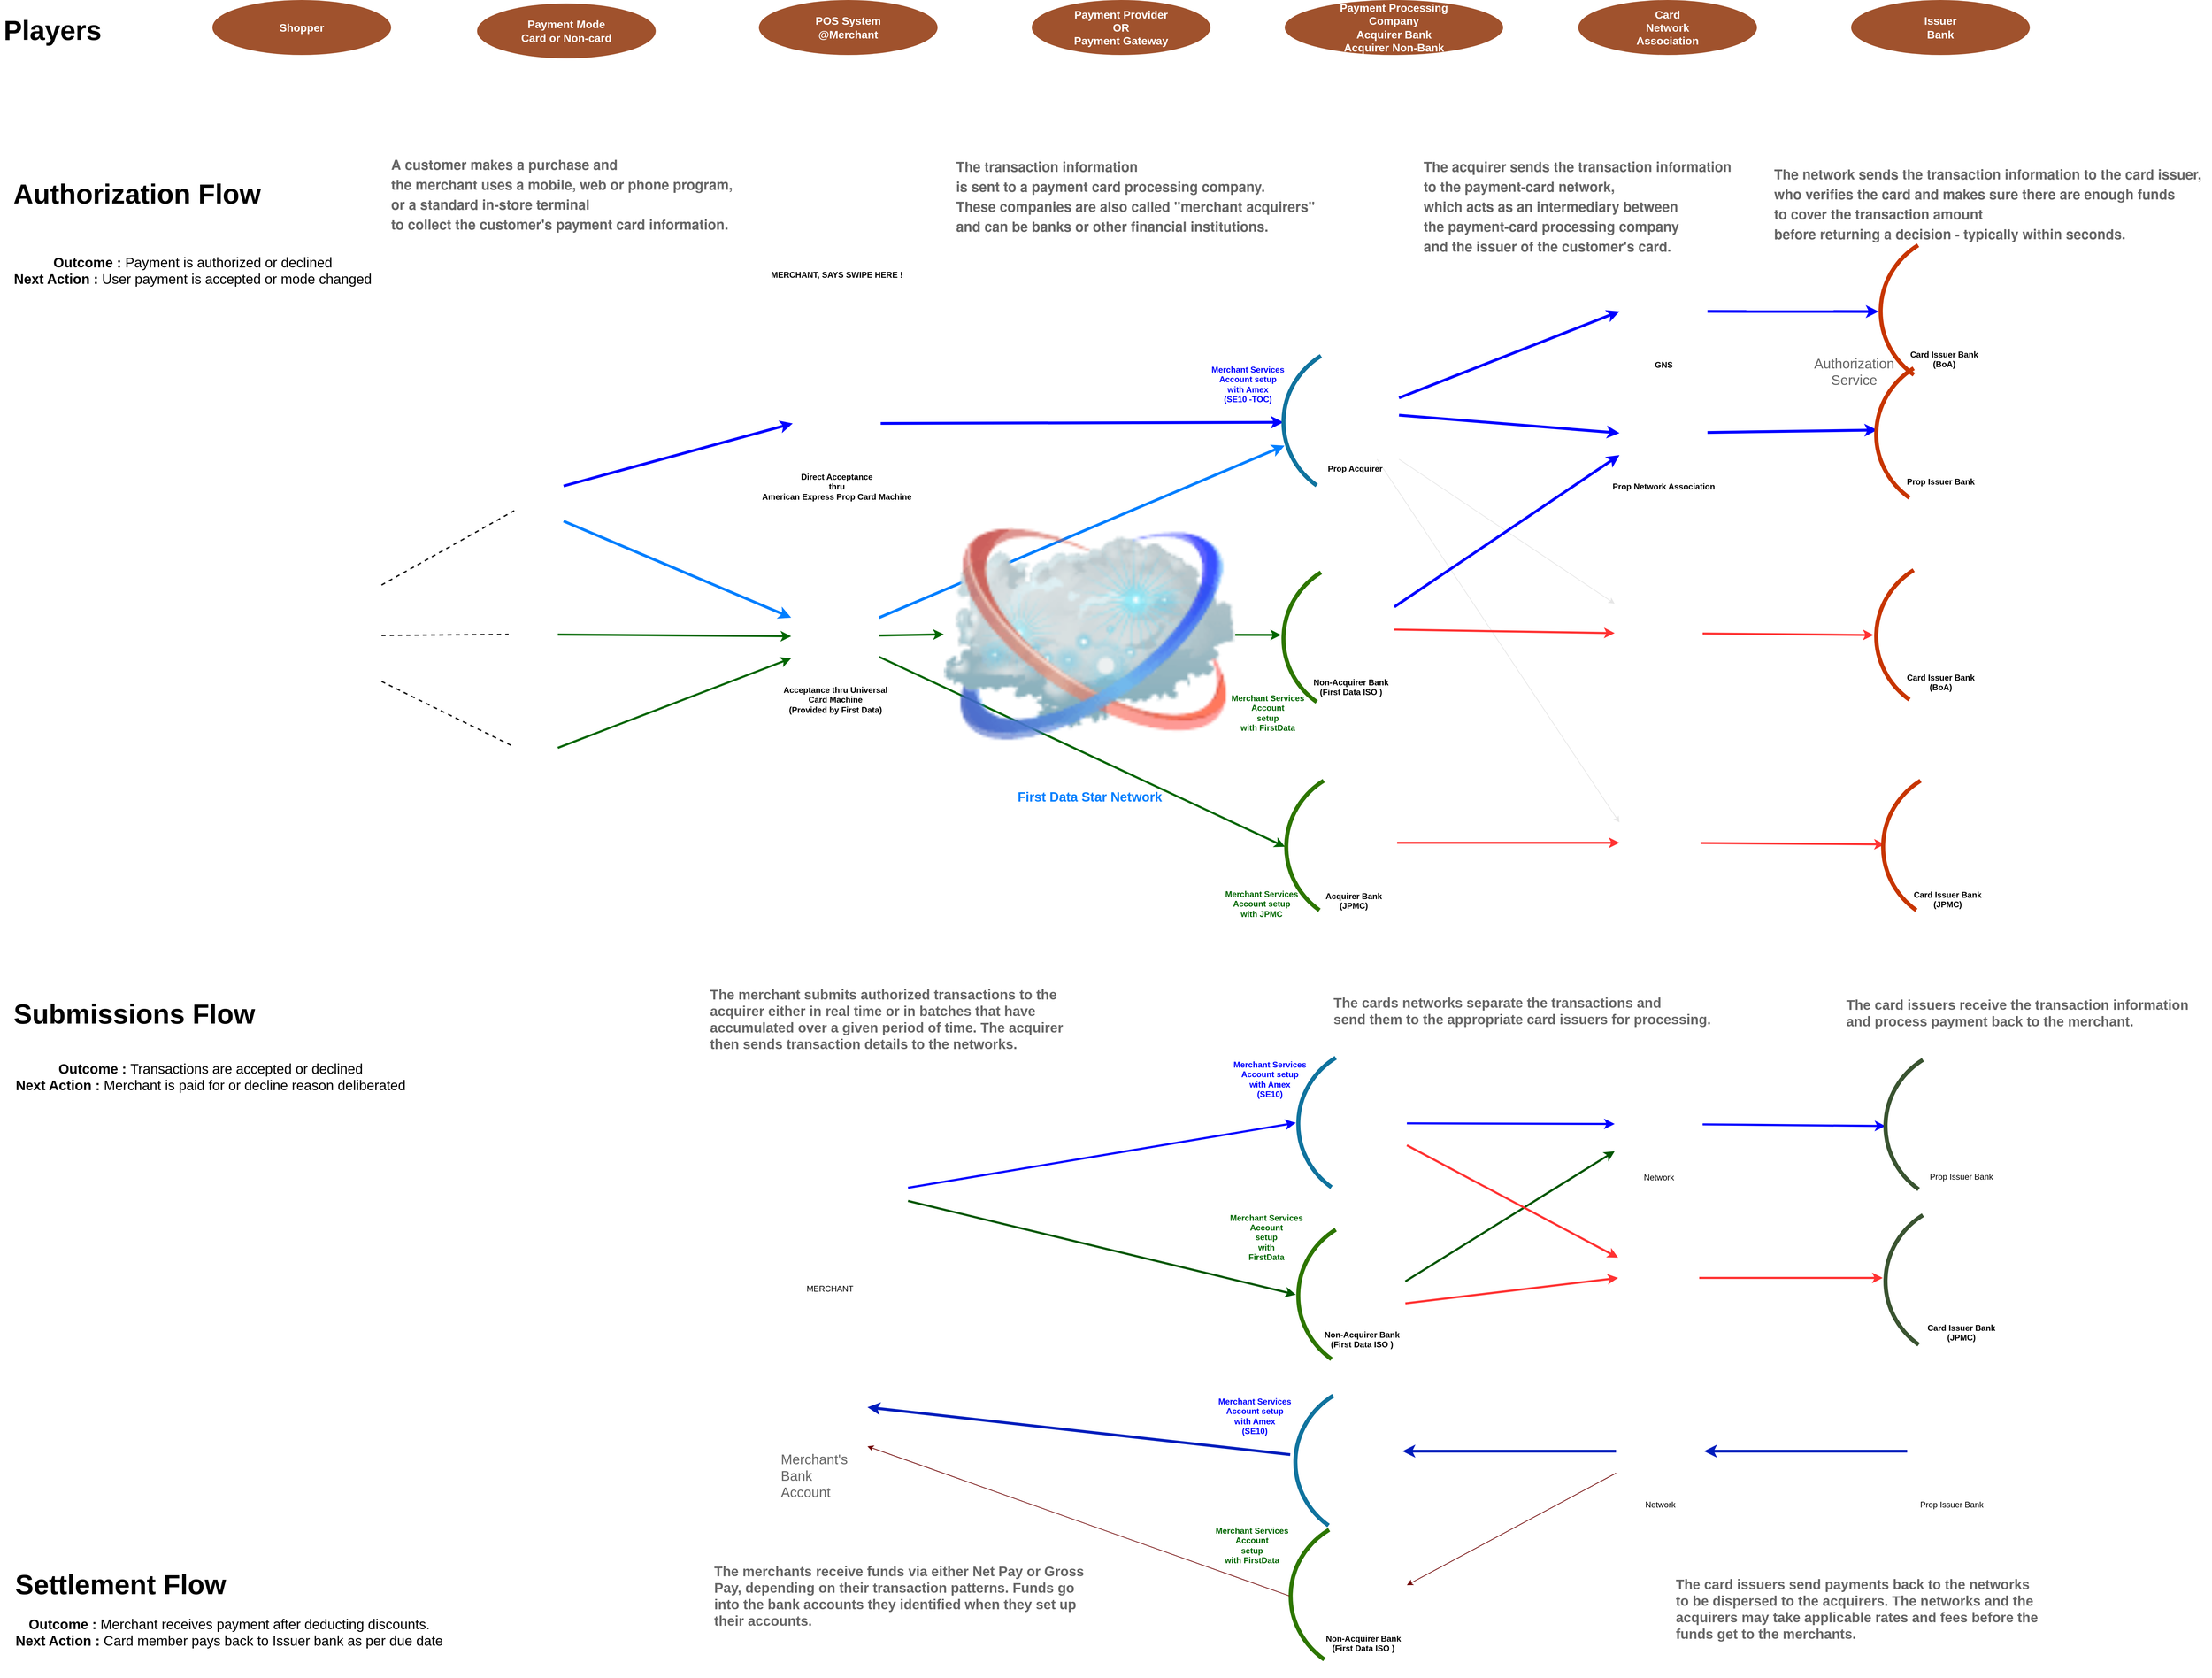 <mxfile version="13.3.1" type="github">
  <diagram id="oSIPXB206Z17o7rBIAnr" name="Page-1">
    <mxGraphModel dx="3790" dy="2255" grid="0" gridSize="10" guides="1" tooltips="1" connect="1" arrows="1" fold="1" page="1" pageScale="1" pageWidth="1100" pageHeight="850" math="0" shadow="0">
      <root>
        <mxCell id="0" />
        <mxCell id="1" parent="0" />
        <mxCell id="_1LoRcHpuMIzXkS6uosu-164" value="" style="verticalLabelPosition=bottom;verticalAlign=top;html=1;shape=mxgraph.basic.arc;strokeColor=#10739E;strokeWidth=6;startAngle=0.602;endAngle=0.909;labelBackgroundColor=none;fontSize=20;" parent="1" vertex="1">
          <mxGeometry x="809.5" y="1270" width="240" height="230" as="geometry" />
        </mxCell>
        <mxCell id="_1LoRcHpuMIzXkS6uosu-66" value="" style="edgeStyle=none;rounded=0;orthogonalLoop=1;jettySize=auto;html=1;entryX=-0.015;entryY=0.493;entryDx=0;entryDy=0;entryPerimeter=0;strokeWidth=3;strokeColor=#0000FF;fillColor=#0050ef;" parent="1" source="_1LoRcHpuMIzXkS6uosu-1" target="_1LoRcHpuMIzXkS6uosu-123" edge="1">
          <mxGeometry relative="1" as="geometry">
            <mxPoint x="711.75" y="892" as="targetPoint" />
          </mxGeometry>
        </mxCell>
        <mxCell id="_1LoRcHpuMIzXkS6uosu-1" value="MERCHANT" style="shape=image;html=1;verticalAlign=top;verticalLabelPosition=bottom;labelBackgroundColor=#ffffff;imageAspect=0;aspect=fixed;image=https://cdn0.iconfinder.com/data/icons/city-elements-filledoutline-1/64/supermarket-shopper-building-shopping_basket-business_and_finance-commerce_and_shopping-128.png" parent="1" vertex="1">
          <mxGeometry x="18" y="891" width="228" height="228" as="geometry" />
        </mxCell>
        <mxCell id="_1LoRcHpuMIzXkS6uosu-8" value="" style="rounded=0;orthogonalLoop=1;jettySize=auto;html=1;exitX=1;exitY=0.5;exitDx=0;exitDy=0;strokeColor=#0000FF;strokeWidth=4;" parent="1" source="_1LoRcHpuMIzXkS6uosu-3" target="_1LoRcHpuMIzXkS6uosu-118" edge="1">
          <mxGeometry relative="1" as="geometry">
            <mxPoint x="650.25" y="194" as="targetPoint" />
          </mxGeometry>
        </mxCell>
        <mxCell id="_1LoRcHpuMIzXkS6uosu-21" value="&lt;p class=&quot;p1&quot; style=&quot;margin: 0px ; font-stretch: normal ; font-size: 12px ; line-height: normal ; font-family: &amp;#34;helvetica neue&amp;#34;&quot;&gt;&lt;br&gt;&lt;/p&gt;" style="edgeLabel;html=1;align=center;verticalAlign=middle;resizable=0;points=[];labelBackgroundColor=none;" parent="_1LoRcHpuMIzXkS6uosu-8" vertex="1" connectable="0">
          <mxGeometry x="-0.232" y="-1" relative="1" as="geometry">
            <mxPoint x="23.57" y="-93.79" as="offset" />
          </mxGeometry>
        </mxCell>
        <mxCell id="_1LoRcHpuMIzXkS6uosu-3" value="Direct Acceptance&lt;br&gt;thru&lt;br&gt;American Express Prop Card Machine" style="shape=image;html=1;verticalAlign=top;verticalLabelPosition=bottom;labelBackgroundColor=#ffffff;imageAspect=0;aspect=fixed;image=https://cdn1.iconfinder.com/data/icons/ecommerce-free/96/Payment-128.png;fontStyle=1" parent="1" vertex="1">
          <mxGeometry x="78.25" y="-190" width="128" height="128" as="geometry" />
        </mxCell>
        <mxCell id="_1LoRcHpuMIzXkS6uosu-6" value="" style="rounded=0;orthogonalLoop=1;jettySize=auto;html=1;entryX=0;entryY=0.5;entryDx=0;entryDy=0;strokeColor=#0000FF;strokeWidth=4;exitX=1;exitY=0;exitDx=0;exitDy=0;" parent="1" source="_1LoRcHpuMIzXkS6uosu-99" target="_1LoRcHpuMIzXkS6uosu-3" edge="1">
          <mxGeometry relative="1" as="geometry">
            <mxPoint x="-167.75" y="0.988" as="sourcePoint" />
            <mxPoint x="440.25" y="194" as="targetPoint" />
          </mxGeometry>
        </mxCell>
        <mxCell id="_1LoRcHpuMIzXkS6uosu-10" value="&lt;p class=&quot;p1&quot; style=&quot;margin: 0px ; font-stretch: normal ; font-size: 12px ; line-height: normal ; font-family: &amp;#34;helvetica neue&amp;#34;&quot;&gt;&lt;br&gt;&lt;/p&gt;" style="edgeLabel;html=1;align=center;verticalAlign=middle;resizable=0;points=[];" parent="_1LoRcHpuMIzXkS6uosu-6" vertex="1" connectable="0">
          <mxGeometry x="0.045" y="-2" relative="1" as="geometry">
            <mxPoint x="22.51" y="-83.57" as="offset" />
          </mxGeometry>
        </mxCell>
        <mxCell id="_1LoRcHpuMIzXkS6uosu-17" value="" style="edgeStyle=none;rounded=0;orthogonalLoop=1;jettySize=auto;html=1;strokeColor=#007FFF;strokeWidth=4;fillColor=#6a00ff;" parent="1" source="_1LoRcHpuMIzXkS6uosu-99" target="_1LoRcHpuMIzXkS6uosu-13" edge="1">
          <mxGeometry relative="1" as="geometry">
            <mxPoint x="-167.75" y="-45.912" as="sourcePoint" />
            <mxPoint x="-87.75" y="24" as="targetPoint" />
          </mxGeometry>
        </mxCell>
        <mxCell id="_1LoRcHpuMIzXkS6uosu-38" value="" style="edgeStyle=none;rounded=0;orthogonalLoop=1;jettySize=auto;html=1;entryX=0;entryY=0.5;entryDx=0;entryDy=0;strokeWidth=4;strokeColor=#0000FF;" parent="1" source="_1LoRcHpuMIzXkS6uosu-11" target="_1LoRcHpuMIzXkS6uosu-74" edge="1">
          <mxGeometry relative="1" as="geometry">
            <mxPoint x="1060.25" y="34.0" as="targetPoint" />
          </mxGeometry>
        </mxCell>
        <mxCell id="_1LoRcHpuMIzXkS6uosu-40" value="" style="edgeStyle=none;rounded=0;orthogonalLoop=1;jettySize=auto;html=1;entryX=0;entryY=0.25;entryDx=0;entryDy=0;exitX=0.75;exitY=1;exitDx=0;exitDy=0;strokeColor=#E6E6E6;" parent="1" source="_1LoRcHpuMIzXkS6uosu-11" target="_1LoRcHpuMIzXkS6uosu-24" edge="1">
          <mxGeometry relative="1" as="geometry">
            <mxPoint x="1060.25" y="34.0" as="targetPoint" />
          </mxGeometry>
        </mxCell>
        <mxCell id="_1LoRcHpuMIzXkS6uosu-42" value="" style="edgeStyle=none;rounded=0;orthogonalLoop=1;jettySize=auto;html=1;strokeColor=#E6E6E6;exitX=1;exitY=1;exitDx=0;exitDy=0;" parent="1" source="_1LoRcHpuMIzXkS6uosu-11" target="_1LoRcHpuMIzXkS6uosu-26" edge="1">
          <mxGeometry relative="1" as="geometry">
            <mxPoint x="1060.25" y="34.0" as="targetPoint" />
          </mxGeometry>
        </mxCell>
        <mxCell id="_1LoRcHpuMIzXkS6uosu-11" value="Prop Acquirer" style="shape=image;html=1;verticalAlign=top;verticalLabelPosition=bottom;labelBackgroundColor=#ffffff;imageAspect=0;aspect=fixed;image=https://cdn1.iconfinder.com/data/icons/picons-social/57/social_amex_round-128.png;fontStyle=1" parent="1" vertex="1">
          <mxGeometry x="832.25" y="-202" width="128" height="128" as="geometry" />
        </mxCell>
        <mxCell id="_1LoRcHpuMIzXkS6uosu-23" value="" style="edgeStyle=none;rounded=0;orthogonalLoop=1;jettySize=auto;html=1;entryX=0.006;entryY=0.649;entryDx=0;entryDy=0;entryPerimeter=0;strokeColor=#007FFF;strokeWidth=4;fillColor=#6a00ff;" parent="1" source="_1LoRcHpuMIzXkS6uosu-13" target="_1LoRcHpuMIzXkS6uosu-118" edge="1">
          <mxGeometry relative="1" as="geometry">
            <mxPoint x="650.25" y="-36" as="targetPoint" />
          </mxGeometry>
        </mxCell>
        <mxCell id="_1LoRcHpuMIzXkS6uosu-83" value="" style="edgeStyle=none;rounded=0;orthogonalLoop=1;jettySize=auto;html=1;entryX=0;entryY=0.5;entryDx=0;entryDy=0;exitX=1;exitY=0.5;exitDx=0;exitDy=0;strokeWidth=3;strokeColor=#FF3333;" parent="1" source="_1LoRcHpuMIzXkS6uosu-94" target="_1LoRcHpuMIzXkS6uosu-24" edge="1">
          <mxGeometry relative="1" as="geometry">
            <mxPoint x="975.25" y="235" as="sourcePoint" />
            <mxPoint x="660.25" y="453.5" as="targetPoint" />
          </mxGeometry>
        </mxCell>
        <mxCell id="_1LoRcHpuMIzXkS6uosu-13" value="Acceptance thru Universal &lt;br&gt;Card Machine&lt;br&gt;(Provided by First Data)" style="shape=image;html=1;verticalAlign=top;verticalLabelPosition=bottom;labelBackgroundColor=#ffffff;imageAspect=0;aspect=fixed;image=https://cdn0.iconfinder.com/data/icons/maternity-and-pregnancy-2/512/169_Machine_Business_card_check_credit_card_credit_card_machine_payment-128.png;fontStyle=1" parent="1" vertex="1">
          <mxGeometry x="76" y="119.63" width="128" height="128" as="geometry" />
        </mxCell>
        <mxCell id="_1LoRcHpuMIzXkS6uosu-20" value="" style="edgeStyle=none;rounded=0;orthogonalLoop=1;jettySize=auto;html=1;entryX=0;entryY=0.75;entryDx=0;entryDy=0;strokeColor=#006600;strokeWidth=3;" parent="1" source="_1LoRcHpuMIzXkS6uosu-18" target="_1LoRcHpuMIzXkS6uosu-13" edge="1">
          <mxGeometry relative="1" as="geometry">
            <mxPoint x="-129.75" y="-116.0" as="targetPoint" />
          </mxGeometry>
        </mxCell>
        <mxCell id="_1LoRcHpuMIzXkS6uosu-18" value="" style="shape=image;html=1;verticalAlign=top;verticalLabelPosition=bottom;labelBackgroundColor=#ffffff;imageAspect=0;aspect=fixed;image=https://cdn3.iconfinder.com/data/icons/logos-and-brands-adobe/512/206_Mastercard_Credit_Card-128.png" parent="1" vertex="1">
          <mxGeometry x="-331.5" y="325" width="68" height="68" as="geometry" />
        </mxCell>
        <mxCell id="_1LoRcHpuMIzXkS6uosu-52" value="" style="edgeStyle=none;rounded=0;orthogonalLoop=1;jettySize=auto;html=1;strokeWidth=3;strokeColor=#FF3333;entryX=0.01;entryY=0.484;entryDx=0;entryDy=0;entryPerimeter=0;" parent="1" source="_1LoRcHpuMIzXkS6uosu-24" target="_1LoRcHpuMIzXkS6uosu-201" edge="1">
          <mxGeometry relative="1" as="geometry">
            <mxPoint x="1490.25" y="576.5" as="targetPoint" />
          </mxGeometry>
        </mxCell>
        <mxCell id="_1LoRcHpuMIzXkS6uosu-24" value="" style="shape=image;html=1;verticalAlign=top;verticalLabelPosition=bottom;labelBackgroundColor=none;imageAspect=0;aspect=fixed;image=https://cdn3.iconfinder.com/data/icons/circle-payment-methods-4/512/Visa-128.png" parent="1" vertex="1">
          <mxGeometry x="1281" y="425" width="118" height="118" as="geometry" />
        </mxCell>
        <mxCell id="_1LoRcHpuMIzXkS6uosu-54" value="" style="edgeStyle=none;rounded=0;orthogonalLoop=1;jettySize=auto;html=1;entryX=-0.016;entryY=0.492;entryDx=0;entryDy=0;strokeWidth=3;strokeColor=#FF3333;entryPerimeter=0;" parent="1" source="_1LoRcHpuMIzXkS6uosu-26" target="_1LoRcHpuMIzXkS6uosu-198" edge="1">
          <mxGeometry relative="1" as="geometry">
            <mxPoint x="1493" y="533" as="targetPoint" />
          </mxGeometry>
        </mxCell>
        <mxCell id="_1LoRcHpuMIzXkS6uosu-26" value="" style="shape=image;html=1;verticalAlign=top;verticalLabelPosition=bottom;labelBackgroundColor=#ffffff;imageAspect=0;aspect=fixed;image=https://cdn1.iconfinder.com/data/icons/picons-social/57/social_mastercard_round-128.png" parent="1" vertex="1">
          <mxGeometry x="1274" y="115" width="128" height="128" as="geometry" />
        </mxCell>
        <mxCell id="_1LoRcHpuMIzXkS6uosu-33" value="" style="edgeStyle=none;rounded=0;orthogonalLoop=1;jettySize=auto;html=1;entryX=0;entryY=0.5;entryDx=0;entryDy=0;strokeColor=#006600;strokeWidth=3;" parent="1" source="_1LoRcHpuMIzXkS6uosu-31" target="_1LoRcHpuMIzXkS6uosu-13" edge="1">
          <mxGeometry relative="1" as="geometry">
            <mxPoint x="-124.25" y="-202.5" as="targetPoint" />
          </mxGeometry>
        </mxCell>
        <mxCell id="_1LoRcHpuMIzXkS6uosu-31" value="" style="shape=image;html=1;verticalAlign=top;verticalLabelPosition=bottom;labelBackgroundColor=#ffffff;imageAspect=0;aspect=fixed;image=https://cdn3.iconfinder.com/data/icons/logos-and-brands-adobe/512/363_Visa_Credit_Card-128.png" parent="1" vertex="1">
          <mxGeometry x="-335" y="145.06" width="71.5" height="71.5" as="geometry" />
        </mxCell>
        <mxCell id="_1LoRcHpuMIzXkS6uosu-46" value="" style="edgeStyle=none;rounded=0;orthogonalLoop=1;jettySize=auto;html=1;strokeWidth=4;strokeColor=#0000FF;entryX=0.006;entryY=0.472;entryDx=0;entryDy=0;entryPerimeter=0;" parent="1" source="_1LoRcHpuMIzXkS6uosu-34" target="_1LoRcHpuMIzXkS6uosu-195" edge="1">
          <mxGeometry relative="1" as="geometry">
            <mxPoint x="1463" y="285" as="targetPoint" />
          </mxGeometry>
        </mxCell>
        <mxCell id="_1LoRcHpuMIzXkS6uosu-34" value="Prop Network Association" style="shape=image;html=1;verticalAlign=top;verticalLabelPosition=bottom;labelBackgroundColor=none;imageAspect=0;aspect=fixed;image=https://cdn1.iconfinder.com/data/icons/picons-social/57/social_amex_round-128.png;fontStyle=1" parent="1" vertex="1">
          <mxGeometry x="1281" y="-176" width="128" height="128" as="geometry" />
        </mxCell>
        <mxCell id="_1LoRcHpuMIzXkS6uosu-43" value="&lt;p class=&quot;p1&quot; style=&quot;margin: 0px; font-stretch: normal; line-height: normal; font-family: &amp;quot;helvetica neue&amp;quot;; font-size: 20px;&quot;&gt;The acquirer sends the transaction information&amp;nbsp;&lt;/p&gt;&lt;p class=&quot;p1&quot; style=&quot;margin: 0px; font-stretch: normal; line-height: normal; font-family: &amp;quot;helvetica neue&amp;quot;; font-size: 20px;&quot;&gt;to the payment-card network,&amp;nbsp;&lt;/p&gt;&lt;p class=&quot;p1&quot; style=&quot;margin: 0px; font-stretch: normal; line-height: normal; font-family: &amp;quot;helvetica neue&amp;quot;; font-size: 20px;&quot;&gt;which acts as an intermediary between&amp;nbsp;&lt;/p&gt;&lt;p class=&quot;p1&quot; style=&quot;margin: 0px; font-stretch: normal; line-height: normal; font-family: &amp;quot;helvetica neue&amp;quot;; font-size: 20px;&quot;&gt;the payment-card processing company&amp;nbsp;&lt;/p&gt;&lt;p class=&quot;p1&quot; style=&quot;margin: 0px; font-stretch: normal; line-height: normal; font-family: &amp;quot;helvetica neue&amp;quot;; font-size: 20px;&quot;&gt;and the issuer of the customer&#39;s card.&lt;/p&gt;" style="text;html=1;align=left;verticalAlign=top;resizable=0;points=[];autosize=1;fontStyle=1;fontSize=20;fontColor=#666666;" parent="1" vertex="1">
          <mxGeometry x="994" y="-522" width="463" height="124" as="geometry" />
        </mxCell>
        <mxCell id="_1LoRcHpuMIzXkS6uosu-44" value="Prop Issuer Bank" style="shape=image;html=1;verticalAlign=top;verticalLabelPosition=bottom;labelBackgroundColor=none;imageAspect=0;aspect=fixed;image=https://cdn1.iconfinder.com/data/icons/picons-social/57/social_amex_round-128.png;fontStyle=1" parent="1" vertex="1">
          <mxGeometry x="1684" y="-183" width="128" height="128" as="geometry" />
        </mxCell>
        <mxCell id="_1LoRcHpuMIzXkS6uosu-47" value="&lt;p class=&quot;p1&quot; style=&quot;margin: 0px; font-stretch: normal; line-height: normal; font-family: &amp;quot;helvetica neue&amp;quot;; font-size: 20px;&quot;&gt;The transaction information&amp;nbsp;&lt;/p&gt;&lt;p class=&quot;p1&quot; style=&quot;margin: 0px; font-stretch: normal; line-height: normal; font-family: &amp;quot;helvetica neue&amp;quot;; font-size: 20px;&quot;&gt;is sent to a payment card processing company.&amp;nbsp;&lt;/p&gt;&lt;p class=&quot;p1&quot; style=&quot;margin: 0px; font-stretch: normal; line-height: normal; font-family: &amp;quot;helvetica neue&amp;quot;; font-size: 20px;&quot;&gt;These companies are also called &quot;merchant acquirers&quot;&amp;nbsp;&lt;/p&gt;&lt;p class=&quot;p1&quot; style=&quot;margin: 0px; font-stretch: normal; line-height: normal; font-family: &amp;quot;helvetica neue&amp;quot;; font-size: 20px;&quot;&gt;and can be banks or other financial institutions.&lt;/p&gt;" style="text;html=1;align=left;verticalAlign=top;resizable=0;points=[];autosize=1;fontStyle=1;fontSize=20;fontColor=#666666;" parent="1" vertex="1">
          <mxGeometry x="314" y="-522" width="537" height="100" as="geometry" />
        </mxCell>
        <mxCell id="_1LoRcHpuMIzXkS6uosu-49" value="Card Issuer Bank&lt;br&gt;(BoA)" style="shape=image;html=1;verticalAlign=top;verticalLabelPosition=bottom;labelBackgroundColor=#ffffff;imageAspect=0;aspect=fixed;image=https://cdn0.iconfinder.com/data/icons/elasto-online-store/26/00-ELASTOFONT-STORE-READY_bank-128.png;fontStyle=1" parent="1" vertex="1">
          <mxGeometry x="1684" y="102.0" width="128" height="128" as="geometry" />
        </mxCell>
        <mxCell id="_1LoRcHpuMIzXkS6uosu-50" value="Card Issuer Bank&lt;br&gt;(JPMC)" style="shape=image;html=1;verticalAlign=top;verticalLabelPosition=bottom;labelBackgroundColor=#ffffff;imageAspect=0;aspect=fixed;image=https://cdn0.iconfinder.com/data/icons/elasto-online-store/26/00-ELASTOFONT-STORE-READY_bank-128.png;fontStyle=1" parent="1" vertex="1">
          <mxGeometry x="1694" y="418" width="128" height="128" as="geometry" />
        </mxCell>
        <mxCell id="_1LoRcHpuMIzXkS6uosu-62" value="&lt;p class=&quot;p1&quot; style=&quot;margin: 0px; font-stretch: normal; line-height: normal; font-family: &amp;quot;helvetica neue&amp;quot;; font-size: 20px;&quot;&gt;A customer makes a purchase and&amp;nbsp;&lt;/p&gt;&lt;p class=&quot;p1&quot; style=&quot;margin: 0px; font-stretch: normal; line-height: normal; font-family: &amp;quot;helvetica neue&amp;quot;; font-size: 20px;&quot;&gt;the merchant uses a mobile, web or phone program,&amp;nbsp;&lt;/p&gt;&lt;p class=&quot;p1&quot; style=&quot;margin: 0px; font-stretch: normal; line-height: normal; font-family: &amp;quot;helvetica neue&amp;quot;; font-size: 20px;&quot;&gt;or a standard in-store terminal&amp;nbsp;&lt;/p&gt;&lt;p class=&quot;p1&quot; style=&quot;margin: 0px; font-stretch: normal; line-height: normal; font-family: &amp;quot;helvetica neue&amp;quot;; font-size: 20px;&quot;&gt;to collect the customer&#39;s payment card information.&lt;/p&gt;" style="text;html=1;align=left;verticalAlign=top;resizable=0;points=[];autosize=1;fontStyle=1;fontSize=20;fontColor=#666666;" parent="1" vertex="1">
          <mxGeometry x="-508" y="-525" width="514" height="100" as="geometry" />
        </mxCell>
        <mxCell id="_1LoRcHpuMIzXkS6uosu-63" value="&lt;p class=&quot;p1&quot; style=&quot;margin: 0px ; font-stretch: normal ; line-height: normal ; font-family: &amp;quot;helvetica neue&amp;quot; ; font-size: 20px&quot;&gt;The network sends the transaction information to the card issuer,&amp;nbsp;&lt;/p&gt;&lt;p class=&quot;p1&quot; style=&quot;margin: 0px ; font-stretch: normal ; line-height: normal ; font-family: &amp;quot;helvetica neue&amp;quot; ; font-size: 20px&quot;&gt;who verifies the card and makes sure there are enough funds&amp;nbsp;&lt;/p&gt;&lt;p class=&quot;p1&quot; style=&quot;margin: 0px ; font-stretch: normal ; line-height: normal ; font-family: &amp;quot;helvetica neue&amp;quot; ; font-size: 20px&quot;&gt;t&lt;span style=&quot;font-size: 20px&quot;&gt;o cover the transaction amount&amp;nbsp;&lt;/span&gt;&lt;/p&gt;&lt;p class=&quot;p1&quot; style=&quot;margin: 0px ; font-stretch: normal ; line-height: normal ; font-family: &amp;quot;helvetica neue&amp;quot; ; font-size: 20px&quot;&gt;&lt;span style=&quot;font-size: 20px&quot;&gt;before returning a decision - typically within seconds.&lt;/span&gt;&lt;/p&gt;" style="text;html=1;align=left;verticalAlign=top;resizable=0;points=[];autosize=1;fontStyle=1;fontSize=20;fontColor=#666666;" parent="1" vertex="1">
          <mxGeometry x="1504" y="-510.94" width="638" height="100" as="geometry" />
        </mxCell>
        <mxCell id="_1LoRcHpuMIzXkS6uosu-69" value="" style="edgeStyle=none;rounded=0;orthogonalLoop=1;jettySize=auto;html=1;entryX=0;entryY=0.5;entryDx=0;entryDy=0;strokeWidth=3;strokeColor=#0000FF;fillColor=#0050ef;" parent="1" source="_1LoRcHpuMIzXkS6uosu-64" target="_1LoRcHpuMIzXkS6uosu-67" edge="1">
          <mxGeometry relative="1" as="geometry">
            <mxPoint x="1051.75" y="892" as="targetPoint" />
          </mxGeometry>
        </mxCell>
        <mxCell id="_1LoRcHpuMIzXkS6uosu-64" value="" style="shape=image;html=1;verticalAlign=top;verticalLabelPosition=bottom;labelBackgroundColor=#ffffff;imageAspect=0;aspect=fixed;image=https://cdn1.iconfinder.com/data/icons/picons-social/57/social_amex_round-128.png" parent="1" vertex="1">
          <mxGeometry x="843.75" y="828" width="128" height="128" as="geometry" />
        </mxCell>
        <mxCell id="_1LoRcHpuMIzXkS6uosu-73" value="" style="edgeStyle=none;rounded=0;orthogonalLoop=1;jettySize=auto;html=1;entryX=-0.001;entryY=0.5;entryDx=0;entryDy=0;strokeWidth=3;strokeColor=#0000FF;fillColor=#0050ef;entryPerimeter=0;" parent="1" source="_1LoRcHpuMIzXkS6uosu-67" target="_1LoRcHpuMIzXkS6uosu-202" edge="1">
          <mxGeometry relative="1" as="geometry">
            <mxPoint x="1703.75" y="892" as="targetPoint" />
          </mxGeometry>
        </mxCell>
        <mxCell id="_1LoRcHpuMIzXkS6uosu-67" value="Network" style="shape=image;html=1;verticalAlign=top;verticalLabelPosition=bottom;labelBackgroundColor=#ffffff;imageAspect=0;aspect=fixed;image=https://cdn1.iconfinder.com/data/icons/picons-social/57/social_amex_round-128.png" parent="1" vertex="1">
          <mxGeometry x="1274" y="829" width="128" height="128" as="geometry" />
        </mxCell>
        <mxCell id="_1LoRcHpuMIzXkS6uosu-77" value="" style="edgeStyle=none;rounded=0;orthogonalLoop=1;jettySize=auto;html=1;entryX=-0.012;entryY=0.501;entryDx=0;entryDy=0;strokeWidth=4;strokeColor=#0000FF;entryPerimeter=0;" parent="1" source="_1LoRcHpuMIzXkS6uosu-74" target="_1LoRcHpuMIzXkS6uosu-196" edge="1">
          <mxGeometry relative="1" as="geometry">
            <mxPoint x="1503" y="315" as="targetPoint" />
          </mxGeometry>
        </mxCell>
        <mxCell id="_1LoRcHpuMIzXkS6uosu-74" value="GNS" style="shape=image;html=1;verticalAlign=top;verticalLabelPosition=bottom;labelBackgroundColor=none;imageAspect=0;aspect=fixed;image=https://cdn1.iconfinder.com/data/icons/picons-social/57/social_amex_round-128.png;fontStyle=1" parent="1" vertex="1">
          <mxGeometry x="1281" y="-353" width="128" height="128" as="geometry" />
        </mxCell>
        <mxCell id="_1LoRcHpuMIzXkS6uosu-75" value="Card Issuer Bank&lt;br&gt;(BoA)" style="shape=image;html=1;verticalAlign=top;verticalLabelPosition=bottom;labelBackgroundColor=#ffffff;imageAspect=0;aspect=fixed;image=https://cdn0.iconfinder.com/data/icons/elasto-online-store/26/00-ELASTOFONT-STORE-READY_bank-128.png;fontStyle=1" parent="1" vertex="1">
          <mxGeometry x="1689" y="-368" width="128" height="128" as="geometry" />
        </mxCell>
        <mxCell id="_1LoRcHpuMIzXkS6uosu-80" value="" style="edgeStyle=none;rounded=0;orthogonalLoop=1;jettySize=auto;html=1;entryX=0;entryY=0.5;entryDx=0;entryDy=0;exitX=1;exitY=0.5;exitDx=0;exitDy=0;strokeWidth=4;strokeColor=#0000FF;" parent="1" source="_1LoRcHpuMIzXkS6uosu-11" target="_1LoRcHpuMIzXkS6uosu-34" edge="1">
          <mxGeometry relative="1" as="geometry">
            <mxPoint x="970.25" y="28.688" as="sourcePoint" />
            <mxPoint x="1307.25" y="264" as="targetPoint" />
          </mxGeometry>
        </mxCell>
        <mxCell id="_1LoRcHpuMIzXkS6uosu-81" value="Prop Issuer Bank" style="shape=image;html=1;verticalAlign=top;verticalLabelPosition=bottom;labelBackgroundColor=none;imageAspect=0;aspect=fixed;image=https://cdn1.iconfinder.com/data/icons/picons-social/57/social_amex_round-128.png" parent="1" vertex="1">
          <mxGeometry x="1713.75" y="828" width="128" height="128" as="geometry" />
        </mxCell>
        <mxCell id="_1LoRcHpuMIzXkS6uosu-84" value="" style="edgeStyle=none;rounded=0;orthogonalLoop=1;jettySize=auto;html=1;entryX=0;entryY=0.5;entryDx=0;entryDy=0;strokeColor=#FF3333;strokeWidth=3;" parent="1" source="_1LoRcHpuMIzXkS6uosu-95" target="_1LoRcHpuMIzXkS6uosu-26" edge="1">
          <mxGeometry relative="1" as="geometry">
            <mxPoint x="978" y="676.5" as="sourcePoint" />
            <mxPoint x="1325" y="467.5" as="targetPoint" />
          </mxGeometry>
        </mxCell>
        <mxCell id="_1LoRcHpuMIzXkS6uosu-87" value="" style="edgeStyle=none;rounded=0;orthogonalLoop=1;jettySize=auto;html=1;entryX=-0.015;entryY=0.477;entryDx=0;entryDy=0;entryPerimeter=0;strokeWidth=3;strokeColor=#006600;" parent="1" source="_1LoRcHpuMIzXkS6uosu-113" target="_1LoRcHpuMIzXkS6uosu-119" edge="1">
          <mxGeometry relative="1" as="geometry">
            <mxPoint x="560.25" y="-248.014" as="sourcePoint" />
            <mxPoint x="837.25" y="-252.5" as="targetPoint" />
          </mxGeometry>
        </mxCell>
        <mxCell id="_1LoRcHpuMIzXkS6uosu-88" value="" style="edgeStyle=none;rounded=0;orthogonalLoop=1;jettySize=auto;html=1;entryX=-0.008;entryY=0.499;entryDx=0;entryDy=0;entryPerimeter=0;strokeColor=#006600;strokeWidth=3;" parent="1" source="_1LoRcHpuMIzXkS6uosu-13" target="_1LoRcHpuMIzXkS6uosu-120" edge="1">
          <mxGeometry relative="1" as="geometry">
            <mxPoint x="560.25" y="-269.89" as="sourcePoint" />
            <mxPoint x="837.25" y="-471" as="targetPoint" />
          </mxGeometry>
        </mxCell>
        <mxCell id="_1LoRcHpuMIzXkS6uosu-91" value="Merchant Services&lt;br&gt;Account setup &lt;br&gt;with Amex&lt;br&gt;(SE10 -TOC)" style="text;html=1;align=center;verticalAlign=middle;resizable=0;points=[];autosize=1;fontStyle=1;fontColor=#0000FF;" parent="1" vertex="1">
          <mxGeometry x="680" y="-213" width="120" height="60" as="geometry" />
        </mxCell>
        <mxCell id="_1LoRcHpuMIzXkS6uosu-94" value="Acquirer Bank&lt;br&gt;(JPMC)" style="shape=image;html=1;verticalAlign=top;verticalLabelPosition=bottom;labelBackgroundColor=#ffffff;imageAspect=0;aspect=fixed;image=https://cdn0.iconfinder.com/data/icons/elasto-online-store/26/00-ELASTOFONT-STORE-READY_bank-128.png;fontStyle=1" parent="1" vertex="1">
          <mxGeometry x="829.5" y="420" width="128" height="128" as="geometry" />
        </mxCell>
        <mxCell id="_1LoRcHpuMIzXkS6uosu-95" value="Non-Acquirer Bank&lt;br&gt;(First Data ISO )" style="shape=image;html=1;verticalAlign=top;verticalLabelPosition=bottom;labelBackgroundColor=#ffffff;imageAspect=0;aspect=fixed;image=https://cdn0.iconfinder.com/data/icons/elasto-online-store/26/00-ELASTOFONT-STORE-READY_bank-128.png;fontStyle=1" parent="1" vertex="1">
          <mxGeometry x="825.5" y="108.81" width="128" height="128" as="geometry" />
        </mxCell>
        <mxCell id="_1LoRcHpuMIzXkS6uosu-99" value="" style="shape=image;html=1;verticalAlign=top;verticalLabelPosition=bottom;labelBackgroundColor=#ffffff;imageAspect=0;aspect=fixed;image=https://cdn0.iconfinder.com/data/icons/IS_credit-cards-full_final/128/american_express_platinum.png" parent="1" vertex="1">
          <mxGeometry x="-326.87" y="-35" width="71.75" height="71.75" as="geometry" />
        </mxCell>
        <mxCell id="_1LoRcHpuMIzXkS6uosu-103" value="Payment Provider&lt;br style=&quot;font-size: 16px;&quot;&gt;OR&lt;br style=&quot;font-size: 16px;&quot;&gt;Payment Gateway" style="ellipse;whiteSpace=wrap;html=1;labelBackgroundColor=none;fillColor=#a0522d;strokeColor=none;fontStyle=1;fontSize=16;fontColor=#ffffff;verticalAlign=middle;" parent="1" vertex="1">
          <mxGeometry x="426" y="-742" width="260" height="80" as="geometry" />
        </mxCell>
        <mxCell id="_1LoRcHpuMIzXkS6uosu-104" value="Payment Mode&lt;br style=&quot;font-size: 16px;&quot;&gt;Card or Non-card" style="ellipse;whiteSpace=wrap;html=1;labelBackgroundColor=none;fillColor=#a0522d;strokeColor=none;fontStyle=1;fontSize=16;fontColor=#ffffff;verticalAlign=middle;" parent="1" vertex="1">
          <mxGeometry x="-381" y="-737" width="260" height="80" as="geometry" />
        </mxCell>
        <mxCell id="_1LoRcHpuMIzXkS6uosu-105" value="Payment Processing &lt;br&gt;Company&lt;br style=&quot;font-size: 16px&quot;&gt;Acquirer Bank&lt;br style=&quot;font-size: 16px&quot;&gt;Acquirer Non-Bank" style="ellipse;whiteSpace=wrap;html=1;labelBackgroundColor=none;fillColor=#a0522d;strokeColor=none;fontStyle=1;fontSize=16;fontColor=#ffffff;verticalAlign=middle;" parent="1" vertex="1">
          <mxGeometry x="794" y="-742" width="317.75" height="80" as="geometry" />
        </mxCell>
        <mxCell id="_1LoRcHpuMIzXkS6uosu-106" value="Card &lt;br style=&quot;font-size: 16px;&quot;&gt;Network&lt;br style=&quot;font-size: 16px;&quot;&gt;Association" style="ellipse;whiteSpace=wrap;html=1;labelBackgroundColor=none;fillColor=#a0522d;strokeColor=none;fontStyle=1;fontSize=16;fontColor=#ffffff;verticalAlign=middle;" parent="1" vertex="1">
          <mxGeometry x="1221" y="-742" width="260" height="80" as="geometry" />
        </mxCell>
        <mxCell id="_1LoRcHpuMIzXkS6uosu-107" value="Issuer&lt;br style=&quot;font-size: 16px;&quot;&gt;Bank" style="ellipse;whiteSpace=wrap;html=1;labelBackgroundColor=none;fillColor=#a0522d;strokeColor=none;fontStyle=1;fontSize=16;fontColor=#ffffff;verticalAlign=middle;" parent="1" vertex="1">
          <mxGeometry x="1618" y="-742" width="260" height="80" as="geometry" />
        </mxCell>
        <mxCell id="_1LoRcHpuMIzXkS6uosu-108" value="Authorization Flow" style="text;html=1;align=center;verticalAlign=middle;resizable=0;points=[];autosize=1;fontStyle=1;fontSize=40;" parent="1" vertex="1">
          <mxGeometry x="-1061" y="-486.94" width="370" height="52" as="geometry" />
        </mxCell>
        <mxCell id="_1LoRcHpuMIzXkS6uosu-109" value="&lt;div style=&quot;text-align: left ; font-size: 20px&quot;&gt;&lt;font style=&quot;font-size: 20px&quot;&gt;The cards networks separate the transactions and&amp;nbsp;&lt;/font&gt;&lt;/div&gt;&lt;div style=&quot;text-align: left ; font-size: 20px&quot;&gt;&lt;font style=&quot;font-size: 20px&quot;&gt;send them to the appropriate card issuers for processing.&lt;/font&gt;&lt;/div&gt;&lt;div style=&quot;text-align: left ; font-size: 20px&quot;&gt;&lt;br&gt;&lt;/div&gt;" style="text;html=1;align=center;verticalAlign=middle;resizable=0;points=[];autosize=1;fontStyle=1;fontSize=40;fontColor=#666666;" parent="1" vertex="1">
          <mxGeometry x="859" y="665.5" width="559" height="148" as="geometry" />
        </mxCell>
        <mxCell id="_1LoRcHpuMIzXkS6uosu-110" value="Settlement Flow" style="text;html=1;align=center;verticalAlign=middle;resizable=0;points=[];autosize=1;fontStyle=1;fontSize=40;" parent="1" vertex="1">
          <mxGeometry x="-1058" y="1536" width="316" height="52" as="geometry" />
        </mxCell>
        <mxCell id="_1LoRcHpuMIzXkS6uosu-114" value="POS System&lt;br&gt;@Merchant" style="ellipse;whiteSpace=wrap;html=1;labelBackgroundColor=none;fillColor=#a0522d;strokeColor=none;fontStyle=1;fontSize=16;fontColor=#ffffff;verticalAlign=middle;" parent="1" vertex="1">
          <mxGeometry x="29" y="-742" width="260" height="80" as="geometry" />
        </mxCell>
        <mxCell id="_1LoRcHpuMIzXkS6uosu-115" value="" style="edgeStyle=none;rounded=0;orthogonalLoop=1;jettySize=auto;html=1;entryX=0;entryY=0.5;entryDx=0;entryDy=0;strokeColor=#006600;strokeWidth=3;" parent="1" source="_1LoRcHpuMIzXkS6uosu-13" target="_1LoRcHpuMIzXkS6uosu-113" edge="1">
          <mxGeometry relative="1" as="geometry">
            <mxPoint x="206.25" y="-256" as="sourcePoint" />
            <mxPoint x="822.25" y="-256" as="targetPoint" />
          </mxGeometry>
        </mxCell>
        <mxCell id="_1LoRcHpuMIzXkS6uosu-118" value="" style="verticalLabelPosition=bottom;verticalAlign=top;html=1;shape=mxgraph.basic.arc;strokeColor=#10739E;strokeWidth=6;startAngle=0.602;endAngle=0.908;labelBackgroundColor=none;fontSize=20;" parent="1" vertex="1">
          <mxGeometry x="792.25" y="-243" width="240" height="230" as="geometry" />
        </mxCell>
        <mxCell id="_1LoRcHpuMIzXkS6uosu-119" value="" style="verticalLabelPosition=bottom;verticalAlign=top;html=1;shape=mxgraph.basic.arc;strokeColor=#2D7600;strokeWidth=6;startAngle=0.602;endAngle=0.908;labelBackgroundColor=none;fontSize=20;fillColor=#60a917;fontColor=#ffffff;" parent="1" vertex="1">
          <mxGeometry x="792.25" y="72" width="240" height="230" as="geometry" />
        </mxCell>
        <mxCell id="_1LoRcHpuMIzXkS6uosu-120" value="" style="verticalLabelPosition=bottom;verticalAlign=top;html=1;shape=mxgraph.basic.arc;strokeColor=#2D7600;strokeWidth=6;startAngle=0.602;endAngle=0.908;labelBackgroundColor=none;fontSize=20;fillColor=#60a917;fontColor=#ffffff;" parent="1" vertex="1">
          <mxGeometry x="796.25" y="375" width="240" height="230" as="geometry" />
        </mxCell>
        <mxCell id="_1LoRcHpuMIzXkS6uosu-121" value="Merchant&amp;nbsp;Services&lt;br&gt;Account &lt;br&gt;setup &lt;br&gt;with FirstData" style="text;html=1;align=center;verticalAlign=middle;resizable=0;points=[];autosize=1;fontStyle=1;fontColor=#006600;" parent="1" vertex="1">
          <mxGeometry x="709" y="265" width="120" height="60" as="geometry" />
        </mxCell>
        <mxCell id="_1LoRcHpuMIzXkS6uosu-122" value="Merchant Services&lt;br&gt;Account setup &lt;br&gt;with JPMC" style="text;html=1;align=center;verticalAlign=middle;resizable=0;points=[];autosize=1;fontStyle=1;fontColor=#006600;" parent="1" vertex="1">
          <mxGeometry x="700" y="548" width="120" height="50" as="geometry" />
        </mxCell>
        <mxCell id="_1LoRcHpuMIzXkS6uosu-123" value="" style="verticalLabelPosition=bottom;verticalAlign=top;html=1;shape=mxgraph.basic.arc;strokeColor=#10739E;strokeWidth=6;startAngle=0.602;endAngle=0.908;labelBackgroundColor=none;fontSize=20;" parent="1" vertex="1">
          <mxGeometry x="813.75" y="778" width="240" height="230" as="geometry" />
        </mxCell>
        <mxCell id="_1LoRcHpuMIzXkS6uosu-128" value="" style="edgeStyle=none;rounded=0;orthogonalLoop=1;jettySize=auto;html=1;strokeColor=#001DBC;fontSize=20;entryX=1;entryY=0.5;entryDx=0;entryDy=0;fillColor=#0050ef;strokeWidth=4;" parent="1" source="_1LoRcHpuMIzXkS6uosu-124" target="_1LoRcHpuMIzXkS6uosu-125" edge="1">
          <mxGeometry relative="1" as="geometry">
            <mxPoint x="1619.53" y="1441" as="targetPoint" />
          </mxGeometry>
        </mxCell>
        <mxCell id="_1LoRcHpuMIzXkS6uosu-124" value="Prop Issuer Bank" style="shape=image;html=1;verticalAlign=top;verticalLabelPosition=bottom;labelBackgroundColor=none;imageAspect=0;aspect=fixed;image=https://cdn1.iconfinder.com/data/icons/picons-social/57/social_amex_round-128.png" parent="1" vertex="1">
          <mxGeometry x="1699.53" y="1305" width="128" height="128" as="geometry" />
        </mxCell>
        <mxCell id="_1LoRcHpuMIzXkS6uosu-130" value="" style="edgeStyle=none;rounded=0;orthogonalLoop=1;jettySize=auto;html=1;strokeColor=#001DBC;fontSize=20;fillColor=#0050ef;strokeWidth=4;" parent="1" source="_1LoRcHpuMIzXkS6uosu-125" target="_1LoRcHpuMIzXkS6uosu-126" edge="1">
          <mxGeometry relative="1" as="geometry">
            <mxPoint x="1224.53" y="1441" as="targetPoint" />
          </mxGeometry>
        </mxCell>
        <mxCell id="_1LoRcHpuMIzXkS6uosu-125" value="Network" style="shape=image;html=1;verticalAlign=top;verticalLabelPosition=bottom;labelBackgroundColor=#ffffff;imageAspect=0;aspect=fixed;image=https://cdn1.iconfinder.com/data/icons/picons-social/57/social_amex_round-128.png" parent="1" vertex="1">
          <mxGeometry x="1276.0" y="1305" width="128" height="128" as="geometry" />
        </mxCell>
        <mxCell id="_1LoRcHpuMIzXkS6uosu-132" value="" style="edgeStyle=none;rounded=0;orthogonalLoop=1;jettySize=auto;html=1;strokeColor=#001DBC;fontSize=20;fillColor=#0050ef;strokeWidth=4;" parent="1" target="_1LoRcHpuMIzXkS6uosu-217" edge="1">
          <mxGeometry relative="1" as="geometry">
            <mxPoint x="802" y="1374" as="sourcePoint" />
            <mxPoint x="279.53" y="1489" as="targetPoint" />
          </mxGeometry>
        </mxCell>
        <mxCell id="_1LoRcHpuMIzXkS6uosu-126" value="" style="shape=image;html=1;verticalAlign=top;verticalLabelPosition=bottom;labelBackgroundColor=#ffffff;imageAspect=0;aspect=fixed;image=https://cdn1.iconfinder.com/data/icons/picons-social/57/social_amex_round-128.png" parent="1" vertex="1">
          <mxGeometry x="837.28" y="1305" width="128" height="128" as="geometry" />
        </mxCell>
        <mxCell id="_1LoRcHpuMIzXkS6uosu-135" value="MERCHANT, SAYS SWIPE HERE !" style="shape=image;html=1;verticalAlign=top;verticalLabelPosition=bottom;labelBackgroundColor=#ffffff;imageAspect=0;aspect=fixed;image=https://cdn0.iconfinder.com/data/icons/city-elements-filledoutline-1/64/supermarket-shopper-building-shopping_basket-business_and_finance-commerce_and_shopping-128.png;fontStyle=1" parent="1" vertex="1">
          <mxGeometry x="64.78" y="-510.94" width="154.94" height="154.94" as="geometry" />
        </mxCell>
        <mxCell id="_1LoRcHpuMIzXkS6uosu-137" value="Shopper" style="ellipse;whiteSpace=wrap;html=1;labelBackgroundColor=none;fillColor=#a0522d;strokeColor=none;fontStyle=1;fontSize=16;fontColor=#ffffff;verticalAlign=middle;" parent="1" vertex="1">
          <mxGeometry x="-766" y="-742" width="260" height="80" as="geometry" />
        </mxCell>
        <mxCell id="_1LoRcHpuMIzXkS6uosu-141" value="" style="edgeStyle=none;rounded=0;orthogonalLoop=1;jettySize=auto;html=1;strokeColor=#1A1A1A;fontSize=20;endArrow=none;endFill=0;jumpSize=11;strokeWidth=2;dashed=1;" parent="1" source="_1LoRcHpuMIzXkS6uosu-139" target="_1LoRcHpuMIzXkS6uosu-18" edge="1">
          <mxGeometry relative="1" as="geometry">
            <mxPoint x="-422" y="-252.5" as="targetPoint" />
          </mxGeometry>
        </mxCell>
        <mxCell id="_1LoRcHpuMIzXkS6uosu-143" value="" style="edgeStyle=none;rounded=0;jumpSize=11;orthogonalLoop=1;jettySize=auto;html=1;endArrow=none;endFill=0;strokeColor=#1A1A1A;strokeWidth=2;fontSize=20;entryX=0;entryY=0.5;entryDx=0;entryDy=0;dashed=1;" parent="1" source="_1LoRcHpuMIzXkS6uosu-139" target="_1LoRcHpuMIzXkS6uosu-31" edge="1">
          <mxGeometry relative="1" as="geometry">
            <mxPoint x="-636" y="-466.5" as="targetPoint" />
          </mxGeometry>
        </mxCell>
        <mxCell id="_1LoRcHpuMIzXkS6uosu-145" value="" style="edgeStyle=none;rounded=0;jumpSize=11;orthogonalLoop=1;jettySize=auto;html=1;endArrow=none;endFill=0;strokeColor=#1A1A1A;strokeWidth=2;fontSize=20;entryX=0;entryY=0.5;entryDx=0;entryDy=0;dashed=1;" parent="1" source="_1LoRcHpuMIzXkS6uosu-139" target="_1LoRcHpuMIzXkS6uosu-99" edge="1">
          <mxGeometry relative="1" as="geometry">
            <mxPoint x="-636" y="-38.5" as="targetPoint" />
          </mxGeometry>
        </mxCell>
        <mxCell id="_1LoRcHpuMIzXkS6uosu-139" value="" style="shape=image;html=1;verticalAlign=top;verticalLabelPosition=bottom;labelBackgroundColor=#ffffff;imageAspect=0;aspect=fixed;image=https://cdn4.iconfinder.com/data/icons/stick-figures-in-motion/100/stickfigure_8-128.png;fontSize=20;" parent="1" vertex="1">
          <mxGeometry x="-786" y="50.63" width="266" height="266" as="geometry" />
        </mxCell>
        <mxCell id="_1LoRcHpuMIzXkS6uosu-148" value="" style="edgeStyle=none;rounded=0;orthogonalLoop=1;jettySize=auto;html=1;entryX=-0.015;entryY=0.493;entryDx=0;entryDy=0;entryPerimeter=0;exitX=1;exitY=0.5;exitDx=0;exitDy=0;strokeWidth=3;strokeColor=#005700;fillColor=#008a00;" parent="1" source="_1LoRcHpuMIzXkS6uosu-1" target="_1LoRcHpuMIzXkS6uosu-155" edge="1">
          <mxGeometry relative="1" as="geometry">
            <mxPoint x="711.75" y="1122" as="targetPoint" />
            <mxPoint x="291.75" y="1121.89" as="sourcePoint" />
          </mxGeometry>
        </mxCell>
        <mxCell id="_1LoRcHpuMIzXkS6uosu-150" value="" style="edgeStyle=none;rounded=0;orthogonalLoop=1;jettySize=auto;html=1;strokeWidth=3;strokeColor=#005700;fillColor=#008a00;exitX=1;exitY=0.5;exitDx=0;exitDy=0;" parent="1" source="_1LoRcHpuMIzXkS6uosu-156" target="_1LoRcHpuMIzXkS6uosu-67" edge="1">
          <mxGeometry relative="1" as="geometry">
            <mxPoint x="1263.86" y="1122.0" as="targetPoint" />
            <mxPoint x="971.75" y="1122" as="sourcePoint" />
          </mxGeometry>
        </mxCell>
        <mxCell id="_1LoRcHpuMIzXkS6uosu-155" value="" style="verticalLabelPosition=bottom;verticalAlign=top;html=1;shape=mxgraph.basic.arc;strokeColor=#2D7600;strokeWidth=6;startAngle=0.602;endAngle=0.908;labelBackgroundColor=none;fontSize=20;fillColor=#60a917;fontColor=#ffffff;" parent="1" vertex="1">
          <mxGeometry x="813.75" y="1028" width="240" height="230" as="geometry" />
        </mxCell>
        <mxCell id="_1LoRcHpuMIzXkS6uosu-156" value="Non-Acquirer Bank&lt;br&gt;(First Data ISO )" style="shape=image;html=1;verticalAlign=top;verticalLabelPosition=bottom;labelBackgroundColor=#ffffff;imageAspect=0;aspect=fixed;image=https://cdn0.iconfinder.com/data/icons/elasto-online-store/26/00-ELASTOFONT-STORE-READY_bank-128.png;fontStyle=1" parent="1" vertex="1">
          <mxGeometry x="841.5" y="1058" width="128" height="128" as="geometry" />
        </mxCell>
        <mxCell id="_1LoRcHpuMIzXkS6uosu-157" value="" style="edgeStyle=none;rounded=0;orthogonalLoop=1;jettySize=auto;html=1;entryX=0;entryY=0.75;entryDx=0;entryDy=0;exitX=1;exitY=0.25;exitDx=0;exitDy=0;strokeColor=#0000FF;strokeWidth=4;" parent="1" source="_1LoRcHpuMIzXkS6uosu-95" target="_1LoRcHpuMIzXkS6uosu-34" edge="1">
          <mxGeometry relative="1" as="geometry">
            <mxPoint x="960.25" y="-242.5" as="sourcePoint" />
            <mxPoint x="1312.25" y="-242.5" as="targetPoint" />
          </mxGeometry>
        </mxCell>
        <mxCell id="_1LoRcHpuMIzXkS6uosu-159" value="Merchant Services&lt;br&gt;Account setup &lt;br&gt;with Amex&lt;br&gt;(SE10)" style="text;html=1;align=center;verticalAlign=middle;resizable=0;points=[];autosize=1;fontStyle=1;fontColor=#0000FF;" parent="1" vertex="1">
          <mxGeometry x="711.5" y="798" width="120" height="60" as="geometry" />
        </mxCell>
        <mxCell id="_1LoRcHpuMIzXkS6uosu-165" value="Merchant Services&lt;br&gt;Account setup &lt;br&gt;with Amex&lt;br&gt;(SE10)" style="text;html=1;align=center;verticalAlign=middle;resizable=0;points=[];autosize=1;fontStyle=1;fontColor=#0000FF;" parent="1" vertex="1">
          <mxGeometry x="689.5" y="1288" width="120" height="60" as="geometry" />
        </mxCell>
        <mxCell id="_1LoRcHpuMIzXkS6uosu-113" value="First Data Star Network" style="image;html=1;labelBackgroundColor=none;image=img/lib/clip_art/networking/Cloud_128x128.png;fontStyle=1;labelPosition=center;verticalLabelPosition=bottom;align=center;verticalAlign=top;fillColor=#6a00ff;strokeColor=#0000FF;fontColor=#007FFF;fontSize=19;" parent="1" vertex="1">
          <mxGeometry x="298" y="-38" width="424" height="437.62" as="geometry" />
        </mxCell>
        <mxCell id="_1LoRcHpuMIzXkS6uosu-168" value="&lt;p class=&quot;p1&quot; style=&quot;font-size: 20px&quot;&gt;The merchant submits authorized transactions to the acquirer either in real time or in batches that have accumulated over a given period of time.&amp;nbsp;&lt;span&gt;The acquirer then sends transaction details to the networks.&lt;/span&gt;&lt;/p&gt;" style="text;whiteSpace=wrap;html=1;fontSize=20;fontColor=#666666;fontStyle=1" parent="1" vertex="1">
          <mxGeometry x="-44" y="665.5" width="540" height="145" as="geometry" />
        </mxCell>
        <mxCell id="_1LoRcHpuMIzXkS6uosu-169" value="Submissions Flow" style="text;html=1;align=center;verticalAlign=middle;resizable=0;points=[];autosize=1;fontStyle=1;fontSize=40;" parent="1" vertex="1">
          <mxGeometry x="-1061" y="705.5" width="361" height="52" as="geometry" />
        </mxCell>
        <mxCell id="_1LoRcHpuMIzXkS6uosu-170" value="&lt;p class=&quot;p1&quot;&gt;The card issuers receive the transaction information and process payment back to the merchant.&lt;/p&gt;" style="text;whiteSpace=wrap;html=1;fontSize=20;fontColor=#666666;fontStyle=1" parent="1" vertex="1">
          <mxGeometry x="1609" y="680.5" width="506" height="102" as="geometry" />
        </mxCell>
        <mxCell id="_1LoRcHpuMIzXkS6uosu-172" value="&lt;p class=&quot;p1&quot;&gt;The card issuers send payments back to the networks to be dispersed to the acquirers. The networks and the acquirers may take applicable rates and fees before the funds get to the merchants.&lt;/p&gt;" style="text;whiteSpace=wrap;html=1;fontSize=20;fontColor=#666666;fontStyle=1" parent="1" vertex="1">
          <mxGeometry x="1361.0" y="1524" width="540" height="150" as="geometry" />
        </mxCell>
        <mxCell id="_1LoRcHpuMIzXkS6uosu-174" value="&lt;p class=&quot;p1&quot;&gt;The merchants receive funds via either Net Pay or Gross Pay, depending on their transaction patterns. Funds go into the bank accounts they identified when they set up their accounts.&lt;/p&gt;" style="text;whiteSpace=wrap;html=1;fontSize=20;fontColor=#666666;fontStyle=1" parent="1" vertex="1">
          <mxGeometry x="-38" y="1505.0" width="540" height="150" as="geometry" />
        </mxCell>
        <mxCell id="_1LoRcHpuMIzXkS6uosu-184" value="" style="shape=image;html=1;verticalAlign=top;verticalLabelPosition=bottom;labelBackgroundColor=#ffffff;imageAspect=0;aspect=fixed;image=https://cdn2.iconfinder.com/data/icons/integers/60/number-one-128.png;strokeColor=#0000FF;fillColor=none;fontSize=20;fontColor=#666666;align=left;" parent="1" vertex="1">
          <mxGeometry x="-604" y="-502.94" width="68" height="68" as="geometry" />
        </mxCell>
        <mxCell id="_1LoRcHpuMIzXkS6uosu-185" value="" style="shape=image;html=1;verticalAlign=top;verticalLabelPosition=bottom;labelBackgroundColor=#ffffff;imageAspect=0;aspect=fixed;image=https://cdn2.iconfinder.com/data/icons/integers/60/number-two-128.png;strokeColor=#0000FF;fillColor=none;fontSize=20;fontColor=#666666;align=left;" parent="1" vertex="1">
          <mxGeometry x="233" y="-494" width="68" height="68" as="geometry" />
        </mxCell>
        <mxCell id="_1LoRcHpuMIzXkS6uosu-186" value="" style="shape=image;html=1;verticalAlign=top;verticalLabelPosition=bottom;labelBackgroundColor=#ffffff;imageAspect=0;aspect=fixed;image=https://cdn2.iconfinder.com/data/icons/integers/60/number-three-128.png;strokeColor=#0000FF;fillColor=none;fontSize=20;fontColor=#666666;align=left;" parent="1" vertex="1">
          <mxGeometry x="915" y="-486.94" width="68" height="68" as="geometry" />
        </mxCell>
        <mxCell id="_1LoRcHpuMIzXkS6uosu-187" value="" style="shape=image;html=1;verticalAlign=top;verticalLabelPosition=bottom;labelBackgroundColor=#ffffff;imageAspect=0;aspect=fixed;image=https://cdn2.iconfinder.com/data/icons/integers/60/number-four-128.png;strokeColor=#0000FF;fillColor=none;fontSize=20;fontColor=#666666;align=left;" parent="1" vertex="1">
          <mxGeometry x="1431" y="-485" width="68" height="68" as="geometry" />
        </mxCell>
        <mxCell id="_1LoRcHpuMIzXkS6uosu-189" value="" style="shape=image;html=1;verticalAlign=top;verticalLabelPosition=bottom;labelBackgroundColor=#ffffff;imageAspect=0;aspect=fixed;image=https://cdn2.iconfinder.com/data/icons/integers/60/number-one-128.png;strokeColor=#0000FF;fillColor=none;fontSize=20;fontColor=#666666;align=left;" parent="1" vertex="1">
          <mxGeometry x="-141" y="693.5" width="68" height="68" as="geometry" />
        </mxCell>
        <mxCell id="_1LoRcHpuMIzXkS6uosu-190" value="" style="shape=image;html=1;verticalAlign=top;verticalLabelPosition=bottom;labelBackgroundColor=#ffffff;imageAspect=0;aspect=fixed;image=https://cdn2.iconfinder.com/data/icons/integers/60/number-two-128.png;strokeColor=#0000FF;fillColor=none;fontSize=20;fontColor=#666666;align=left;" parent="1" vertex="1">
          <mxGeometry x="788.28" y="693.5" width="68" height="68" as="geometry" />
        </mxCell>
        <mxCell id="_1LoRcHpuMIzXkS6uosu-191" value="" style="shape=image;html=1;verticalAlign=top;verticalLabelPosition=bottom;labelBackgroundColor=#ffffff;imageAspect=0;aspect=fixed;image=https://cdn2.iconfinder.com/data/icons/integers/60/number-three-128.png;strokeColor=#0000FF;fillColor=none;fontSize=20;fontColor=#666666;align=left;" parent="1" vertex="1">
          <mxGeometry x="1527" y="697.5" width="68" height="68" as="geometry" />
        </mxCell>
        <mxCell id="_1LoRcHpuMIzXkS6uosu-192" value="" style="shape=image;html=1;verticalAlign=top;verticalLabelPosition=bottom;labelBackgroundColor=#ffffff;imageAspect=0;aspect=fixed;image=https://cdn2.iconfinder.com/data/icons/integers/60/number-one-128.png;strokeColor=#0000FF;fillColor=none;fontSize=20;fontColor=#666666;align=left;" parent="1" vertex="1">
          <mxGeometry x="1274" y="1567" width="68" height="68" as="geometry" />
        </mxCell>
        <mxCell id="_1LoRcHpuMIzXkS6uosu-194" value="" style="shape=image;html=1;verticalAlign=top;verticalLabelPosition=bottom;labelBackgroundColor=#ffffff;imageAspect=0;aspect=fixed;image=https://cdn2.iconfinder.com/data/icons/integers/60/number-two-128.png;strokeColor=#0000FF;fillColor=none;fontSize=20;fontColor=#666666;align=left;" parent="1" vertex="1">
          <mxGeometry x="-141" y="1552" width="68" height="68" as="geometry" />
        </mxCell>
        <mxCell id="_1LoRcHpuMIzXkS6uosu-195" value="" style="verticalLabelPosition=bottom;verticalAlign=top;html=1;shape=mxgraph.basic.arc;strokeColor=#C73500;strokeWidth=6;startAngle=0.602;endAngle=0.908;labelBackgroundColor=none;fontSize=20;fillColor=#fa6800;fontColor=#ffffff;" parent="1" vertex="1">
          <mxGeometry x="1654.53" y="-225" width="240" height="230" as="geometry" />
        </mxCell>
        <mxCell id="_1LoRcHpuMIzXkS6uosu-196" value="" style="verticalLabelPosition=bottom;verticalAlign=top;html=1;shape=mxgraph.basic.arc;strokeColor=#C73500;strokeWidth=6;startAngle=0.602;endAngle=0.908;labelBackgroundColor=none;fontSize=20;fillColor=#fa6800;fontColor=#ffffff;" parent="1" vertex="1">
          <mxGeometry x="1661" y="-404" width="240" height="230" as="geometry" />
        </mxCell>
        <mxCell id="_1LoRcHpuMIzXkS6uosu-197" value="Authorization&lt;br&gt;Service" style="text;html=1;align=center;verticalAlign=middle;resizable=0;points=[];autosize=1;fontSize=20;fontColor=#666666;" parent="1" vertex="1">
          <mxGeometry x="1558" y="-228" width="127" height="52" as="geometry" />
        </mxCell>
        <mxCell id="_1LoRcHpuMIzXkS6uosu-198" value="" style="verticalLabelPosition=bottom;verticalAlign=top;html=1;shape=mxgraph.basic.arc;strokeColor=#C73500;strokeWidth=6;startAngle=0.602;endAngle=0.908;labelBackgroundColor=none;fontSize=20;fillColor=#fa6800;fontColor=#ffffff;" parent="1" vertex="1">
          <mxGeometry x="1654.53" y="68.63" width="240" height="230" as="geometry" />
        </mxCell>
        <mxCell id="_1LoRcHpuMIzXkS6uosu-201" value="" style="verticalLabelPosition=bottom;verticalAlign=top;html=1;shape=mxgraph.basic.arc;strokeColor=#C73500;strokeWidth=6;startAngle=0.602;endAngle=0.908;labelBackgroundColor=none;fontSize=20;fillColor=#fa6800;fontColor=#ffffff;" parent="1" vertex="1">
          <mxGeometry x="1664.53" y="375" width="240" height="230" as="geometry" />
        </mxCell>
        <mxCell id="_1LoRcHpuMIzXkS6uosu-202" value="" style="verticalLabelPosition=bottom;verticalAlign=top;html=1;shape=mxgraph.basic.arc;strokeColor=#3A5431;strokeWidth=6;startAngle=0.602;endAngle=0.908;labelBackgroundColor=none;fontSize=20;fillColor=#6d8764;fontColor=#ffffff;" parent="1" vertex="1">
          <mxGeometry x="1668" y="781" width="240" height="230" as="geometry" />
        </mxCell>
        <mxCell id="_1LoRcHpuMIzXkS6uosu-203" value="" style="shape=image;html=1;verticalAlign=top;verticalLabelPosition=bottom;labelBackgroundColor=none;imageAspect=0;aspect=fixed;image=https://cdn3.iconfinder.com/data/icons/circle-payment-methods-4/512/Visa-128.png" parent="1" vertex="1">
          <mxGeometry x="1279" y="1058" width="118" height="118" as="geometry" />
        </mxCell>
        <mxCell id="_1LoRcHpuMIzXkS6uosu-204" value="Card Issuer Bank&lt;br&gt;(JPMC)" style="shape=image;html=1;verticalAlign=top;verticalLabelPosition=bottom;labelBackgroundColor=#ffffff;imageAspect=0;aspect=fixed;image=https://cdn0.iconfinder.com/data/icons/elasto-online-store/26/00-ELASTOFONT-STORE-READY_bank-128.png;fontStyle=1" parent="1" vertex="1">
          <mxGeometry x="1713.75" y="1048" width="128" height="128" as="geometry" />
        </mxCell>
        <mxCell id="_1LoRcHpuMIzXkS6uosu-205" value="" style="verticalLabelPosition=bottom;verticalAlign=top;html=1;shape=mxgraph.basic.arc;strokeColor=#3A5431;strokeWidth=6;startAngle=0.602;endAngle=0.908;labelBackgroundColor=none;fontSize=20;fillColor=#6d8764;fontColor=#ffffff;" parent="1" vertex="1">
          <mxGeometry x="1668" y="1007" width="240" height="230" as="geometry" />
        </mxCell>
        <mxCell id="_1LoRcHpuMIzXkS6uosu-206" value="" style="edgeStyle=none;rounded=0;orthogonalLoop=1;jettySize=auto;html=1;entryX=0;entryY=0.5;entryDx=0;entryDy=0;exitX=1;exitY=0.75;exitDx=0;exitDy=0;strokeWidth=3;strokeColor=#FF3333;" parent="1" source="_1LoRcHpuMIzXkS6uosu-156" target="_1LoRcHpuMIzXkS6uosu-203" edge="1">
          <mxGeometry relative="1" as="geometry">
            <mxPoint x="974.5" y="422.0" as="sourcePoint" />
            <mxPoint x="1287.25" y="422.0" as="targetPoint" />
          </mxGeometry>
        </mxCell>
        <mxCell id="_1LoRcHpuMIzXkS6uosu-207" value="" style="edgeStyle=none;rounded=0;orthogonalLoop=1;jettySize=auto;html=1;exitX=1;exitY=0.5;exitDx=0;exitDy=0;strokeWidth=3;strokeColor=#FF3333;" parent="1" source="_1LoRcHpuMIzXkS6uosu-203" edge="1">
          <mxGeometry relative="1" as="geometry">
            <mxPoint x="1387.5" y="1026" as="sourcePoint" />
            <mxPoint x="1664" y="1117" as="targetPoint" />
          </mxGeometry>
        </mxCell>
        <mxCell id="_1LoRcHpuMIzXkS6uosu-208" value="" style="edgeStyle=none;rounded=0;orthogonalLoop=1;jettySize=auto;html=1;entryX=0;entryY=0.25;entryDx=0;entryDy=0;exitX=1;exitY=0.75;exitDx=0;exitDy=0;strokeWidth=3;strokeColor=#FF3333;" parent="1" source="_1LoRcHpuMIzXkS6uosu-64" target="_1LoRcHpuMIzXkS6uosu-203" edge="1">
          <mxGeometry relative="1" as="geometry">
            <mxPoint x="1038.75" y="948.875" as="sourcePoint" />
            <mxPoint x="1293" y="1132.0" as="targetPoint" />
          </mxGeometry>
        </mxCell>
        <mxCell id="_1LoRcHpuMIzXkS6uosu-210" value="" style="shape=image;html=1;verticalAlign=top;verticalLabelPosition=bottom;labelBackgroundColor=#ffffff;imageAspect=0;aspect=fixed;image=https://cdn0.iconfinder.com/data/icons/IS_credit-cards-full_final/128/american_express_platinum.png" parent="1" vertex="1">
          <mxGeometry x="1013.75" y="833" width="48.75" height="48.75" as="geometry" />
        </mxCell>
        <mxCell id="_1LoRcHpuMIzXkS6uosu-211" value="" style="shape=image;html=1;verticalAlign=top;verticalLabelPosition=bottom;labelBackgroundColor=#ffffff;imageAspect=0;aspect=fixed;image=https://cdn0.iconfinder.com/data/icons/IS_credit-cards-full_final/128/american_express_platinum.png" parent="1" vertex="1">
          <mxGeometry x="1434" y="829" width="48.75" height="48.75" as="geometry" />
        </mxCell>
        <mxCell id="_1LoRcHpuMIzXkS6uosu-212" value="" style="shape=image;html=1;verticalAlign=top;verticalLabelPosition=bottom;labelBackgroundColor=#ffffff;imageAspect=0;aspect=fixed;image=https://cdn3.iconfinder.com/data/icons/logos-and-brands-adobe/512/363_Visa_Credit_Card-128.png" parent="1" vertex="1">
          <mxGeometry x="1434" y="1063" width="42.5" height="42.5" as="geometry" />
        </mxCell>
        <mxCell id="_1LoRcHpuMIzXkS6uosu-213" value="" style="shape=image;html=1;verticalAlign=top;verticalLabelPosition=bottom;labelBackgroundColor=#ffffff;imageAspect=0;aspect=fixed;image=https://cdn0.iconfinder.com/data/icons/IS_credit-cards-full_final/128/american_express_platinum.png" parent="1" vertex="1">
          <mxGeometry x="1000.75" y="1034" width="48.75" height="48.75" as="geometry" />
        </mxCell>
        <mxCell id="_1LoRcHpuMIzXkS6uosu-216" value="" style="shape=image;html=1;verticalAlign=top;verticalLabelPosition=bottom;labelBackgroundColor=#ffffff;imageAspect=0;aspect=fixed;image=https://cdn3.iconfinder.com/data/icons/logos-and-brands-adobe/512/363_Visa_Credit_Card-128.png" parent="1" vertex="1">
          <mxGeometry x="1003.88" y="1156" width="42.5" height="42.5" as="geometry" />
        </mxCell>
        <mxCell id="_1LoRcHpuMIzXkS6uosu-217" value="Merchant&#39;s&lt;br&gt;Bank&lt;br&gt;Account" style="shape=image;html=1;verticalAlign=top;verticalLabelPosition=bottom;labelBackgroundColor=#ffffff;imageAspect=0;aspect=fixed;image=https://cdn1.iconfinder.com/data/icons/business-237/65/icons-09-128.png;strokeColor=#0000FF;fillColor=none;fontSize=20;fontColor=#666666;align=left;" parent="1" vertex="1">
          <mxGeometry x="59" y="1234" width="128" height="128" as="geometry" />
        </mxCell>
        <mxCell id="_1LoRcHpuMIzXkS6uosu-218" value="" style="shape=image;html=1;verticalAlign=top;verticalLabelPosition=bottom;labelBackgroundColor=#ffffff;imageAspect=0;aspect=fixed;image=https://cdn3.iconfinder.com/data/icons/logos-and-brands-adobe/512/363_Visa_Credit_Card-128.png" parent="1" vertex="1">
          <mxGeometry x="1020" y="909" width="42.5" height="42.5" as="geometry" />
        </mxCell>
        <mxCell id="_1LoRcHpuMIzXkS6uosu-220" value="Merchant&amp;nbsp;Services&lt;br&gt;Account &lt;br&gt;setup &lt;br&gt;with &lt;br&gt;FirstData" style="text;html=1;align=center;verticalAlign=middle;resizable=0;points=[];autosize=1;fontStyle=1;fontColor=#006600;" parent="1" vertex="1">
          <mxGeometry x="709" y="1022.37" width="116" height="72" as="geometry" />
        </mxCell>
        <mxCell id="_1LoRcHpuMIzXkS6uosu-221" value="" style="verticalLabelPosition=bottom;verticalAlign=top;html=1;shape=mxgraph.basic.arc;strokeColor=#2D7600;strokeWidth=6;startAngle=0.602;endAngle=0.909;labelBackgroundColor=none;fontSize=20;fillColor=#60a917;fontColor=#ffffff;" parent="1" vertex="1">
          <mxGeometry x="802.63" y="1465" width="243.75" height="230" as="geometry" />
        </mxCell>
        <mxCell id="_1LoRcHpuMIzXkS6uosu-224" value="" style="edgeStyle=none;rounded=0;orthogonalLoop=1;jettySize=auto;html=1;strokeColor=#6F0000;fontSize=20;entryX=1;entryY=0.5;entryDx=0;entryDy=0;exitX=0;exitY=0.75;exitDx=0;exitDy=0;fillColor=#a20025;" parent="1" source="_1LoRcHpuMIzXkS6uosu-125" target="_1LoRcHpuMIzXkS6uosu-228" edge="1">
          <mxGeometry relative="1" as="geometry">
            <mxPoint x="961.5" y="1768.0" as="targetPoint" />
            <mxPoint x="1256.25" y="1756.487" as="sourcePoint" />
          </mxGeometry>
        </mxCell>
        <mxCell id="_1LoRcHpuMIzXkS6uosu-228" value="Non-Acquirer Bank&lt;br&gt;(First Data ISO )" style="shape=image;html=1;verticalAlign=top;verticalLabelPosition=bottom;labelBackgroundColor=#ffffff;imageAspect=0;aspect=fixed;image=https://cdn0.iconfinder.com/data/icons/elasto-online-store/26/00-ELASTOFONT-STORE-READY_bank-128.png;fontStyle=1" parent="1" vertex="1">
          <mxGeometry x="843.75" y="1500" width="128" height="128" as="geometry" />
        </mxCell>
        <mxCell id="_1LoRcHpuMIzXkS6uosu-231" value="Merchant&amp;nbsp;Services&lt;br&gt;Account &lt;br&gt;setup &lt;br&gt;with FirstData" style="text;html=1;align=center;verticalAlign=middle;resizable=0;points=[];autosize=1;fontStyle=1;fontColor=#006600;" parent="1" vertex="1">
          <mxGeometry x="686" y="1476" width="120" height="60" as="geometry" />
        </mxCell>
        <mxCell id="_1LoRcHpuMIzXkS6uosu-234" value="" style="edgeStyle=none;rounded=0;orthogonalLoop=1;jettySize=auto;html=1;strokeColor=#6F0000;fontSize=20;exitX=-0.008;exitY=0.498;exitDx=0;exitDy=0;exitPerimeter=0;entryX=1;entryY=1;entryDx=0;entryDy=0;fillColor=#a20025;" parent="1" source="_1LoRcHpuMIzXkS6uosu-221" target="_1LoRcHpuMIzXkS6uosu-217" edge="1">
          <mxGeometry relative="1" as="geometry">
            <mxPoint x="797.44" y="1450.54" as="sourcePoint" />
            <mxPoint x="186" y="1450.956" as="targetPoint" />
          </mxGeometry>
        </mxCell>
        <mxCell id="_1LoRcHpuMIzXkS6uosu-239" value="Players" style="text;html=1;align=center;verticalAlign=middle;resizable=0;points=[];autosize=1;fontStyle=1;fontSize=40;" parent="1" vertex="1">
          <mxGeometry x="-1075" y="-725" width="152" height="52" as="geometry" />
        </mxCell>
        <mxCell id="9nfB5OpLBUvisxMxhTPH-4" value="Outcome : &lt;span style=&quot;font-weight: normal&quot;&gt;Payment is authorized or declined&lt;/span&gt;&lt;br&gt;Next Action : &lt;span style=&quot;font-weight: normal&quot;&gt;User payment is accepted or mode changed&lt;/span&gt;" style="text;html=1;align=center;verticalAlign=middle;resizable=0;points=[];autosize=1;fontStyle=1;fontSize=20;" vertex="1" parent="1">
          <mxGeometry x="-1061" y="-375" width="531" height="52" as="geometry" />
        </mxCell>
        <mxCell id="9nfB5OpLBUvisxMxhTPH-5" value="Outcome : &lt;span style=&quot;font-weight: 400&quot;&gt;Transactions are accepted or declined&lt;/span&gt;&lt;br&gt;Next Action : &lt;span style=&quot;font-weight: 400&quot;&gt;Merchant is paid for or decline reason deliberated&lt;/span&gt;" style="text;html=1;align=center;verticalAlign=middle;resizable=0;points=[];autosize=1;fontStyle=1;fontSize=20;" vertex="1" parent="1">
          <mxGeometry x="-1058" y="798.0" width="577" height="52" as="geometry" />
        </mxCell>
        <mxCell id="9nfB5OpLBUvisxMxhTPH-6" value="Outcome : &lt;span style=&quot;font-weight: 400&quot;&gt;Merchant receives payment after deducting discounts.&lt;/span&gt;&lt;br&gt;Next Action : &lt;span style=&quot;font-weight: 400&quot;&gt;Card member pays back to Issuer bank as per due date&lt;/span&gt;" style="text;html=1;align=center;verticalAlign=middle;resizable=0;points=[];autosize=1;fontStyle=1;fontSize=20;" vertex="1" parent="1">
          <mxGeometry x="-1058" y="1606" width="632" height="52" as="geometry" />
        </mxCell>
      </root>
    </mxGraphModel>
  </diagram>
</mxfile>
